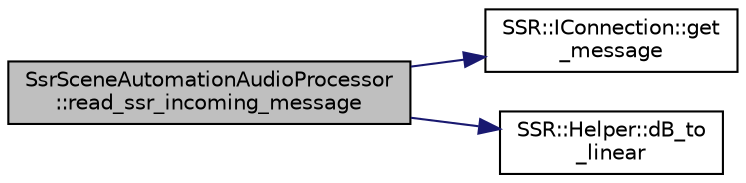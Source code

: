 digraph "SsrSceneAutomationAudioProcessor::read_ssr_incoming_message"
{
  edge [fontname="Helvetica",fontsize="10",labelfontname="Helvetica",labelfontsize="10"];
  node [fontname="Helvetica",fontsize="10",shape=record];
  rankdir="LR";
  Node1 [label="SsrSceneAutomationAudioProcessor\l::read_ssr_incoming_message",height=0.2,width=0.4,color="black", fillcolor="grey75", style="filled" fontcolor="black"];
  Node1 -> Node2 [color="midnightblue",fontsize="10",style="solid"];
  Node2 [label="SSR::IConnection::get\l_message",height=0.2,width=0.4,color="black", fillcolor="white", style="filled",URL="$classSSR_1_1IConnection.html#a81bef4b41f8619cd465117b49a2404bd"];
  Node1 -> Node3 [color="midnightblue",fontsize="10",style="solid"];
  Node3 [label="SSR::Helper::dB_to\l_linear",height=0.2,width=0.4,color="black", fillcolor="white", style="filled",URL="$classSSR_1_1Helper.html#a0152e8af20095363df1cf5d209b34036"];
}
